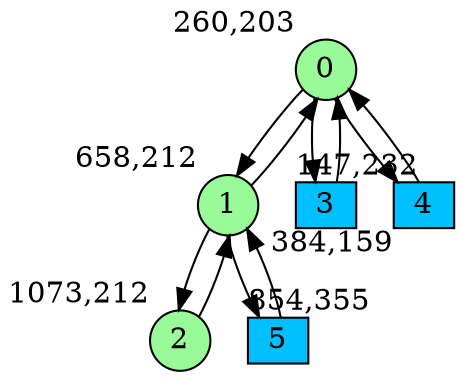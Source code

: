 digraph G {
graph [bgcolor=white]
node [shape=circle, style = filled, fillcolor=white,fixedsize=true, width=0.4, height=0.3 ]
0[xlabel="260,203", pos = "1.76563,2.375!", fillcolor=palegreen ];
1[xlabel="658,212", pos = "7.98438,2.23438!", fillcolor=palegreen ];
2[xlabel="1073,212", pos = "14.4688,2.23438!", fillcolor=palegreen ];
3[xlabel="147,232", pos = "0,1.92188!", fillcolor=deepskyblue, shape=box ];
4[xlabel="384,159", pos = "3.70313,3.0625!", fillcolor=deepskyblue, shape=box ];
5[xlabel="854,355", pos = "11.0469,0!", fillcolor=deepskyblue, shape=box ];
0->1 ;
0->3 ;
0->4 ;
1->0 ;
1->2 ;
1->5 ;
2->1 ;
3->0 ;
4->0 ;
5->1 ;
}

